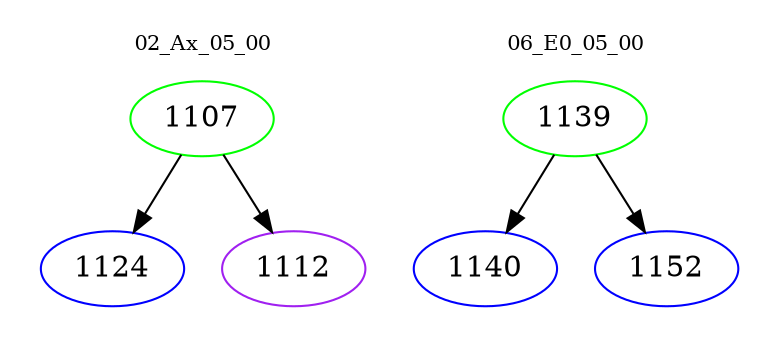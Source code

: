 digraph{
subgraph cluster_0 {
color = white
label = "02_Ax_05_00";
fontsize=10;
T0_1107 [label="1107", color="green"]
T0_1107 -> T0_1124 [color="black"]
T0_1124 [label="1124", color="blue"]
T0_1107 -> T0_1112 [color="black"]
T0_1112 [label="1112", color="purple"]
}
subgraph cluster_1 {
color = white
label = "06_E0_05_00";
fontsize=10;
T1_1139 [label="1139", color="green"]
T1_1139 -> T1_1140 [color="black"]
T1_1140 [label="1140", color="blue"]
T1_1139 -> T1_1152 [color="black"]
T1_1152 [label="1152", color="blue"]
}
}
